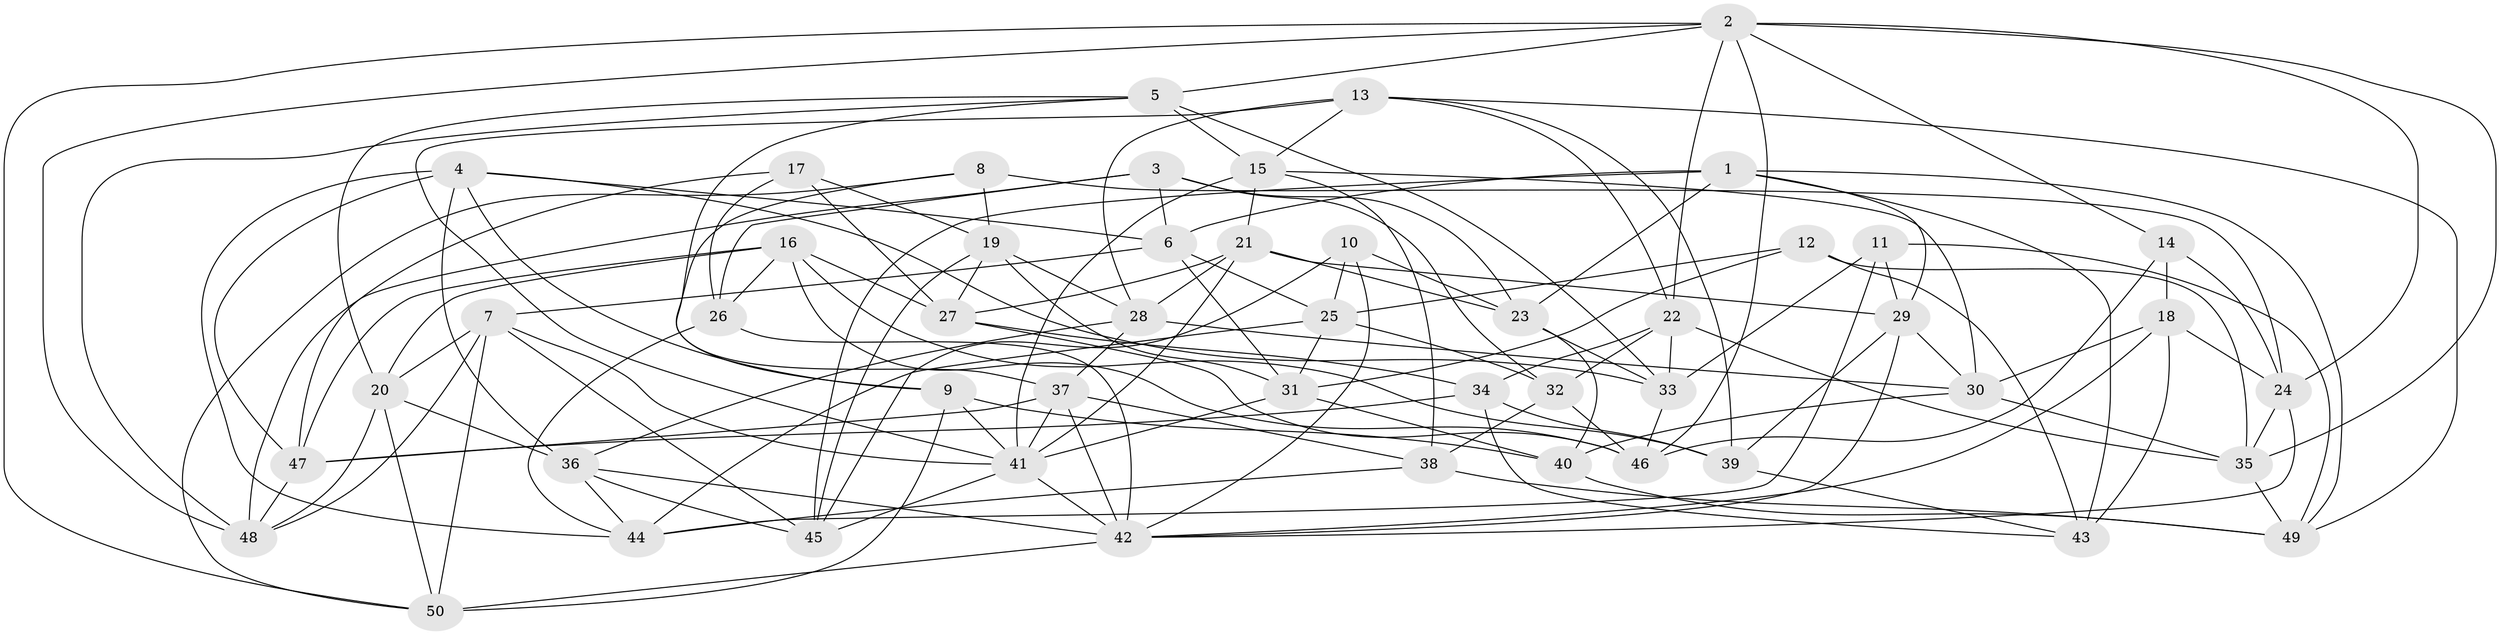 // original degree distribution, {4: 1.0}
// Generated by graph-tools (version 1.1) at 2025/26/03/09/25 03:26:56]
// undirected, 50 vertices, 143 edges
graph export_dot {
graph [start="1"]
  node [color=gray90,style=filled];
  1;
  2;
  3;
  4;
  5;
  6;
  7;
  8;
  9;
  10;
  11;
  12;
  13;
  14;
  15;
  16;
  17;
  18;
  19;
  20;
  21;
  22;
  23;
  24;
  25;
  26;
  27;
  28;
  29;
  30;
  31;
  32;
  33;
  34;
  35;
  36;
  37;
  38;
  39;
  40;
  41;
  42;
  43;
  44;
  45;
  46;
  47;
  48;
  49;
  50;
  1 -- 6 [weight=1.0];
  1 -- 23 [weight=1.0];
  1 -- 29 [weight=1.0];
  1 -- 43 [weight=1.0];
  1 -- 45 [weight=1.0];
  1 -- 49 [weight=1.0];
  2 -- 5 [weight=1.0];
  2 -- 14 [weight=1.0];
  2 -- 22 [weight=1.0];
  2 -- 24 [weight=1.0];
  2 -- 35 [weight=1.0];
  2 -- 46 [weight=1.0];
  2 -- 48 [weight=1.0];
  2 -- 50 [weight=1.0];
  3 -- 6 [weight=1.0];
  3 -- 23 [weight=1.0];
  3 -- 26 [weight=2.0];
  3 -- 32 [weight=1.0];
  3 -- 48 [weight=1.0];
  4 -- 6 [weight=1.0];
  4 -- 9 [weight=1.0];
  4 -- 33 [weight=1.0];
  4 -- 36 [weight=1.0];
  4 -- 44 [weight=1.0];
  4 -- 47 [weight=1.0];
  5 -- 15 [weight=1.0];
  5 -- 20 [weight=1.0];
  5 -- 33 [weight=1.0];
  5 -- 37 [weight=1.0];
  5 -- 48 [weight=1.0];
  6 -- 7 [weight=1.0];
  6 -- 25 [weight=1.0];
  6 -- 31 [weight=1.0];
  7 -- 20 [weight=1.0];
  7 -- 41 [weight=1.0];
  7 -- 45 [weight=1.0];
  7 -- 48 [weight=1.0];
  7 -- 50 [weight=1.0];
  8 -- 9 [weight=1.0];
  8 -- 19 [weight=1.0];
  8 -- 24 [weight=1.0];
  8 -- 50 [weight=1.0];
  9 -- 40 [weight=2.0];
  9 -- 41 [weight=1.0];
  9 -- 50 [weight=1.0];
  10 -- 23 [weight=1.0];
  10 -- 25 [weight=1.0];
  10 -- 42 [weight=1.0];
  10 -- 45 [weight=1.0];
  11 -- 29 [weight=1.0];
  11 -- 33 [weight=1.0];
  11 -- 44 [weight=1.0];
  11 -- 49 [weight=1.0];
  12 -- 25 [weight=1.0];
  12 -- 31 [weight=1.0];
  12 -- 35 [weight=1.0];
  12 -- 43 [weight=1.0];
  13 -- 15 [weight=1.0];
  13 -- 22 [weight=1.0];
  13 -- 28 [weight=1.0];
  13 -- 39 [weight=1.0];
  13 -- 41 [weight=1.0];
  13 -- 49 [weight=1.0];
  14 -- 18 [weight=1.0];
  14 -- 24 [weight=1.0];
  14 -- 46 [weight=1.0];
  15 -- 21 [weight=1.0];
  15 -- 30 [weight=1.0];
  15 -- 38 [weight=1.0];
  15 -- 41 [weight=1.0];
  16 -- 20 [weight=1.0];
  16 -- 26 [weight=1.0];
  16 -- 27 [weight=1.0];
  16 -- 39 [weight=1.0];
  16 -- 46 [weight=1.0];
  16 -- 47 [weight=1.0];
  17 -- 19 [weight=1.0];
  17 -- 26 [weight=1.0];
  17 -- 27 [weight=1.0];
  17 -- 47 [weight=1.0];
  18 -- 24 [weight=1.0];
  18 -- 30 [weight=1.0];
  18 -- 42 [weight=1.0];
  18 -- 43 [weight=2.0];
  19 -- 27 [weight=1.0];
  19 -- 28 [weight=1.0];
  19 -- 31 [weight=1.0];
  19 -- 45 [weight=1.0];
  20 -- 36 [weight=1.0];
  20 -- 48 [weight=1.0];
  20 -- 50 [weight=1.0];
  21 -- 23 [weight=1.0];
  21 -- 27 [weight=1.0];
  21 -- 28 [weight=1.0];
  21 -- 29 [weight=1.0];
  21 -- 41 [weight=1.0];
  22 -- 32 [weight=1.0];
  22 -- 33 [weight=1.0];
  22 -- 34 [weight=1.0];
  22 -- 35 [weight=1.0];
  23 -- 33 [weight=1.0];
  23 -- 40 [weight=1.0];
  24 -- 35 [weight=1.0];
  24 -- 42 [weight=1.0];
  25 -- 31 [weight=1.0];
  25 -- 32 [weight=1.0];
  25 -- 44 [weight=1.0];
  26 -- 42 [weight=1.0];
  26 -- 44 [weight=1.0];
  27 -- 34 [weight=1.0];
  27 -- 46 [weight=1.0];
  28 -- 30 [weight=1.0];
  28 -- 36 [weight=1.0];
  28 -- 37 [weight=1.0];
  29 -- 30 [weight=1.0];
  29 -- 39 [weight=1.0];
  29 -- 42 [weight=1.0];
  30 -- 35 [weight=1.0];
  30 -- 40 [weight=1.0];
  31 -- 40 [weight=1.0];
  31 -- 41 [weight=1.0];
  32 -- 38 [weight=2.0];
  32 -- 46 [weight=1.0];
  33 -- 46 [weight=1.0];
  34 -- 39 [weight=2.0];
  34 -- 43 [weight=1.0];
  34 -- 47 [weight=1.0];
  35 -- 49 [weight=1.0];
  36 -- 42 [weight=1.0];
  36 -- 44 [weight=1.0];
  36 -- 45 [weight=1.0];
  37 -- 38 [weight=1.0];
  37 -- 41 [weight=1.0];
  37 -- 42 [weight=1.0];
  37 -- 47 [weight=1.0];
  38 -- 44 [weight=1.0];
  38 -- 49 [weight=1.0];
  39 -- 43 [weight=1.0];
  40 -- 49 [weight=1.0];
  41 -- 42 [weight=2.0];
  41 -- 45 [weight=1.0];
  42 -- 50 [weight=1.0];
  47 -- 48 [weight=1.0];
}
